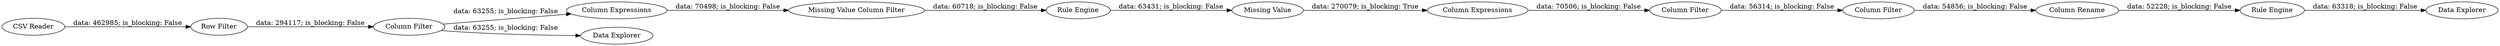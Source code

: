 digraph {
	"-3498395555103194867_17" [label="Column Expressions"]
	"-3498395555103194867_2" [label="Row Filter"]
	"-3498395555103194867_6" [label="Column Expressions"]
	"-3498395555103194867_18" [label="Column Filter"]
	"-3498395555103194867_19" [label="Column Filter"]
	"-3498395555103194867_22" [label="Data Explorer"]
	"-3498395555103194867_21" [label="Rule Engine"]
	"-3498395555103194867_12" [label="Missing Value Column Filter"]
	"-3498395555103194867_20" [label="Column Rename"]
	"-3498395555103194867_4" [label="Data Explorer"]
	"-3498395555103194867_15" [label="Rule Engine"]
	"-3498395555103194867_1" [label="CSV Reader"]
	"-3498395555103194867_16" [label="Missing Value"]
	"-3498395555103194867_3" [label="Column Filter"]
	"-3498395555103194867_16" -> "-3498395555103194867_17" [label="data: 270079; is_blocking: True"]
	"-3498395555103194867_3" -> "-3498395555103194867_6" [label="data: 63255; is_blocking: False"]
	"-3498395555103194867_6" -> "-3498395555103194867_12" [label="data: 70498; is_blocking: False"]
	"-3498395555103194867_3" -> "-3498395555103194867_22" [label="data: 63255; is_blocking: False"]
	"-3498395555103194867_15" -> "-3498395555103194867_16" [label="data: 63431; is_blocking: False"]
	"-3498395555103194867_20" -> "-3498395555103194867_21" [label="data: 52228; is_blocking: False"]
	"-3498395555103194867_12" -> "-3498395555103194867_15" [label="data: 60718; is_blocking: False"]
	"-3498395555103194867_19" -> "-3498395555103194867_20" [label="data: 54856; is_blocking: False"]
	"-3498395555103194867_17" -> "-3498395555103194867_18" [label="data: 70506; is_blocking: False"]
	"-3498395555103194867_1" -> "-3498395555103194867_2" [label="data: 462985; is_blocking: False"]
	"-3498395555103194867_18" -> "-3498395555103194867_19" [label="data: 56314; is_blocking: False"]
	"-3498395555103194867_2" -> "-3498395555103194867_3" [label="data: 294117; is_blocking: False"]
	"-3498395555103194867_21" -> "-3498395555103194867_4" [label="data: 63318; is_blocking: False"]
	rankdir=LR
}
